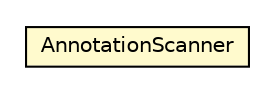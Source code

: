 #!/usr/local/bin/dot
#
# Class diagram 
# Generated by UMLGraph version R5_6-24-gf6e263 (http://www.umlgraph.org/)
#

digraph G {
	edge [fontname="Helvetica",fontsize=10,labelfontname="Helvetica",labelfontsize=10];
	node [fontname="Helvetica",fontsize=10,shape=plaintext];
	nodesep=0.25;
	ranksep=0.5;
	// org.universAAL.middleware.api.impl.AnnotationScanner
	c2089547 [label=<<table title="org.universAAL.middleware.api.impl.AnnotationScanner" border="0" cellborder="1" cellspacing="0" cellpadding="2" port="p" bgcolor="lemonChiffon" href="./AnnotationScanner.html">
		<tr><td><table border="0" cellspacing="0" cellpadding="1">
<tr><td align="center" balign="center"> AnnotationScanner </td></tr>
		</table></td></tr>
		</table>>, URL="./AnnotationScanner.html", fontname="Helvetica", fontcolor="black", fontsize=10.0];
}

